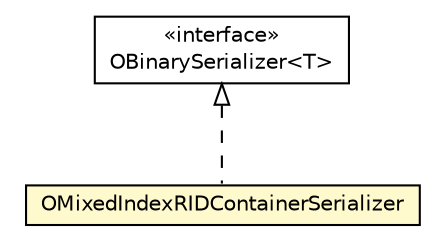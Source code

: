 #!/usr/local/bin/dot
#
# Class diagram 
# Generated by UMLGraph version R5_6-24-gf6e263 (http://www.umlgraph.org/)
#

digraph G {
	edge [fontname="Helvetica",fontsize=10,labelfontname="Helvetica",labelfontsize=10];
	node [fontname="Helvetica",fontsize=10,shape=plaintext];
	nodesep=0.25;
	ranksep=0.5;
	// com.orientechnologies.common.serialization.types.OBinarySerializer<T>
	c4554563 [label=<<table title="com.orientechnologies.common.serialization.types.OBinarySerializer" border="0" cellborder="1" cellspacing="0" cellpadding="2" port="p" href="../../../../../common/serialization/types/OBinarySerializer.html">
		<tr><td><table border="0" cellspacing="0" cellpadding="1">
<tr><td align="center" balign="center"> &#171;interface&#187; </td></tr>
<tr><td align="center" balign="center"> OBinarySerializer&lt;T&gt; </td></tr>
		</table></td></tr>
		</table>>, URL="../../../../../common/serialization/types/OBinarySerializer.html", fontname="Helvetica", fontcolor="black", fontsize=10.0];
	// com.orientechnologies.orient.core.serialization.serializer.stream.OMixedIndexRIDContainerSerializer
	c4555716 [label=<<table title="com.orientechnologies.orient.core.serialization.serializer.stream.OMixedIndexRIDContainerSerializer" border="0" cellborder="1" cellspacing="0" cellpadding="2" port="p" bgcolor="lemonChiffon" href="./OMixedIndexRIDContainerSerializer.html">
		<tr><td><table border="0" cellspacing="0" cellpadding="1">
<tr><td align="center" balign="center"> OMixedIndexRIDContainerSerializer </td></tr>
		</table></td></tr>
		</table>>, URL="./OMixedIndexRIDContainerSerializer.html", fontname="Helvetica", fontcolor="black", fontsize=10.0];
	//com.orientechnologies.orient.core.serialization.serializer.stream.OMixedIndexRIDContainerSerializer implements com.orientechnologies.common.serialization.types.OBinarySerializer<T>
	c4554563:p -> c4555716:p [dir=back,arrowtail=empty,style=dashed];
}

